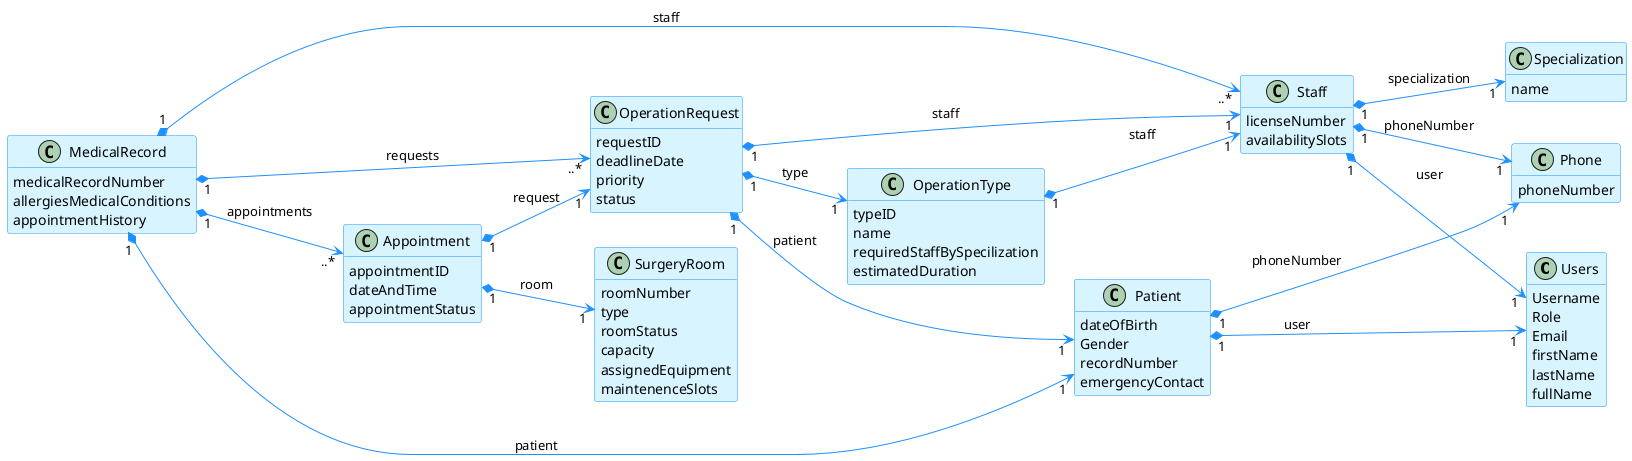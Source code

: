 @startuml backOfficeModule
hide methods
left to right direction

skinparam classAttributeIconSize 0

skinparam class {
    LifeLineBorderColor DodgerBlue
    LifeLineBackgroundColor APPLICATION
    BackgroundColor #D8F5FF
    ArrowColor DodgerBlue
    BorderColor DodgerBlue
}

skinparam packageStyle rectangle

skinparam card {
    LifeLineBorderColor DodgerBlue
    LifeLineBackgroundColor APPLICATION
    BackgroundColor #D8F5FF
    ArrowColor DodgerBlue
    BorderColor DodgerBlue
}

class Users{
    Username
    Role
    Email
    firstName
    lastName
    fullName
}

class Patient{
    dateOfBirth
    Gender
    recordNumber
    emergencyContact
}

class Staff{
    licenseNumber
    availabilitySlots
}

class OperationRequest{
    requestID
    deadlineDate
    priority
    status
}

class OperationType{
    typeID
    name
    requiredStaffBySpecilization
    estimatedDuration
}

class Phone{
    phoneNumber
}

class Appointment{
    appointmentID
    dateAndTime
    appointmentStatus
}

class SurgeryRoom{
    roomNumber
    type
    roomStatus
    capacity
    assignedEquipment
    maintenenceSlots
}

class Specialization{
    name
}

class MedicalRecord{
    medicalRecordNumber
    allergiesMedicalConditions
    appointmentHistory
}

Patient "1" *--> "1" Phone: phoneNumber
Staff "1" *--> "1" Phone: phoneNumber
Patient "1" *--> "1" Users: user
Staff "1" *--> "1" Users: user
Staff "1" *--> "1" Specialization: specialization

OperationRequest "1" *--> "1" OperationType: type
OperationRequest "1" *--> "1" Staff: staff
OperationRequest "1" *--> "1" Patient: patient

OperationType "1" *--> "1" Staff: staff

Appointment "1" *--> "1" SurgeryRoom: room
Appointment "1" *--> "1" OperationRequest: request

MedicalRecord "1" *--> "1" Patient: patient
MedicalRecord "1" *--> "..*" Staff: staff
MedicalRecord "1" *--> "..*" OperationRequest: requests
MedicalRecord "1" *--> "..*" Appointment: appointments

@enduml
